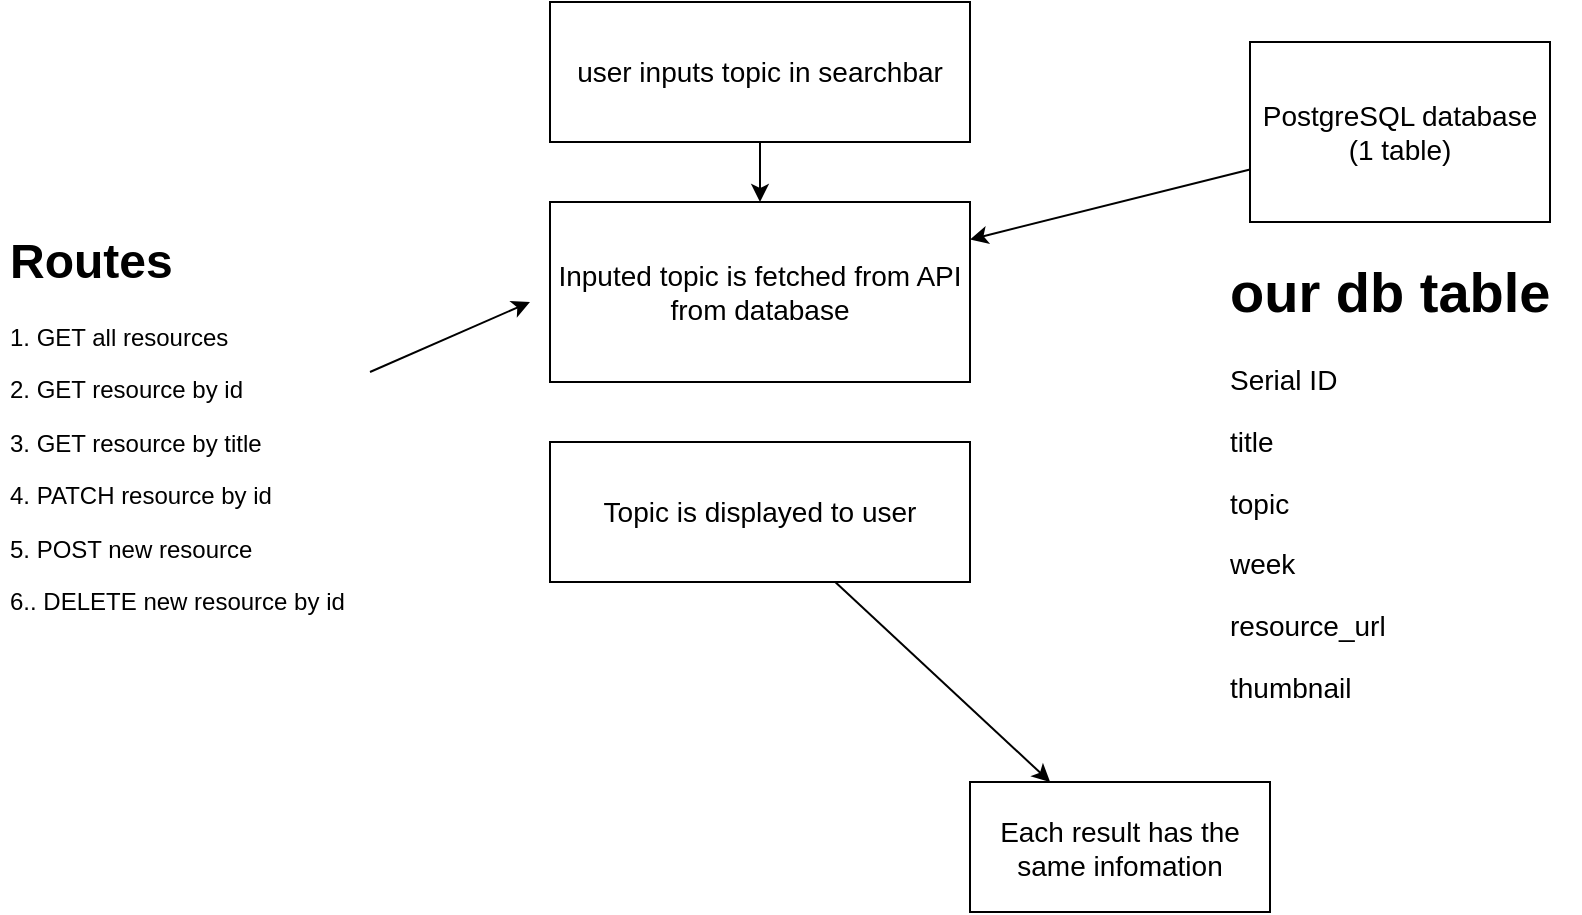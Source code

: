 <mxfile>
    <diagram id="Z4tLATWRonfAbU48F7Hh" name="Page-1">
        <mxGraphModel dx="1230" dy="349" grid="1" gridSize="10" guides="1" tooltips="1" connect="1" arrows="1" fold="1" page="1" pageScale="1" pageWidth="827" pageHeight="1169" math="0" shadow="0">
            <root>
                <mxCell id="0"/>
                <mxCell id="1" parent="0"/>
                <mxCell id="2" value="&lt;font style=&quot;font-size: 14px&quot;&gt;user inputs topic in searchbar&lt;/font&gt;" style="rounded=0;whiteSpace=wrap;html=1;" parent="1" vertex="1">
                    <mxGeometry x="280" y="70" width="210" height="70" as="geometry"/>
                </mxCell>
                <mxCell id="3" value="" style="endArrow=classic;html=1;exitX=0.5;exitY=1;exitDx=0;exitDy=0;entryX=0.5;entryY=0;entryDx=0;entryDy=0;" parent="1" source="2" target="4" edge="1">
                    <mxGeometry width="50" height="50" relative="1" as="geometry">
                        <mxPoint x="384.5" y="150" as="sourcePoint"/>
                        <mxPoint x="384.5" y="230" as="targetPoint"/>
                    </mxGeometry>
                </mxCell>
                <mxCell id="4" value="&lt;font style=&quot;font-size: 14px&quot;&gt;Inputed topic is fetched from API from database&lt;/font&gt;" style="rounded=0;whiteSpace=wrap;html=1;" parent="1" vertex="1">
                    <mxGeometry x="280" y="170" width="210" height="90" as="geometry"/>
                </mxCell>
                <mxCell id="5" value="" style="endArrow=classic;html=1;" parent="1" target="6" edge="1">
                    <mxGeometry width="50" height="50" relative="1" as="geometry">
                        <mxPoint x="384.5" y="300" as="sourcePoint"/>
                        <mxPoint x="384.5" y="380" as="targetPoint"/>
                    </mxGeometry>
                </mxCell>
                <mxCell id="8" value="" style="edgeStyle=none;html=1;" parent="1" source="6" target="7" edge="1">
                    <mxGeometry relative="1" as="geometry"/>
                </mxCell>
                <mxCell id="6" value="&lt;font style=&quot;font-size: 14px&quot;&gt;Topic is displayed to user&lt;/font&gt;" style="rounded=0;whiteSpace=wrap;html=1;" parent="1" vertex="1">
                    <mxGeometry x="280" y="290" width="210" height="70" as="geometry"/>
                </mxCell>
                <mxCell id="7" value="&lt;font style=&quot;font-size: 14px&quot;&gt;Each result has the same infomation&lt;/font&gt;" style="whiteSpace=wrap;html=1;rounded=0;" parent="1" vertex="1">
                    <mxGeometry x="490" y="460" width="150" height="65" as="geometry"/>
                </mxCell>
                <mxCell id="13" value="" style="edgeStyle=none;html=1;fontSize=14;" parent="1" source="10" target="4" edge="1">
                    <mxGeometry relative="1" as="geometry"/>
                </mxCell>
                <mxCell id="10" value="PostgreSQL database (1 table)" style="rounded=0;whiteSpace=wrap;html=1;fontSize=14;" parent="1" vertex="1">
                    <mxGeometry x="630" y="90" width="150" height="90" as="geometry"/>
                </mxCell>
                <mxCell id="14" value="&lt;h1&gt;our db table&lt;/h1&gt;&lt;p&gt;Serial ID&lt;/p&gt;&lt;p&gt;title&lt;/p&gt;&lt;p&gt;topic&lt;/p&gt;&lt;p&gt;week&lt;/p&gt;&lt;p&gt;resource_url&lt;/p&gt;&lt;p&gt;thumbnail&lt;/p&gt;" style="text;html=1;strokeColor=none;fillColor=none;spacing=5;spacingTop=-20;whiteSpace=wrap;overflow=hidden;rounded=0;fontSize=14;" parent="1" vertex="1">
                    <mxGeometry x="615" y="190" width="180" height="250" as="geometry"/>
                </mxCell>
                <mxCell id="21" style="edgeStyle=none;html=1;exitX=1;exitY=0.5;exitDx=0;exitDy=0;" edge="1" parent="1">
                    <mxGeometry relative="1" as="geometry">
                        <mxPoint x="270" y="220" as="targetPoint"/>
                        <mxPoint x="190" y="255" as="sourcePoint"/>
                    </mxGeometry>
                </mxCell>
                <mxCell id="22" value="&lt;h1&gt;Routes&lt;/h1&gt;&lt;p&gt;1. GET all resources&lt;/p&gt;&lt;p&gt;2. GET resource by id&lt;/p&gt;&lt;p&gt;3. GET resource by title&lt;/p&gt;&lt;p&gt;4. PATCH resource by id&lt;/p&gt;&lt;p&gt;5. POST new resource&lt;/p&gt;&lt;p&gt;6.. DELETE new resource by id&amp;nbsp;&lt;/p&gt;" style="text;html=1;strokeColor=none;fillColor=none;spacing=5;spacingTop=-20;whiteSpace=wrap;overflow=hidden;rounded=0;" vertex="1" parent="1">
                    <mxGeometry x="5" y="180" width="190" height="260" as="geometry"/>
                </mxCell>
            </root>
        </mxGraphModel>
    </diagram>
</mxfile>